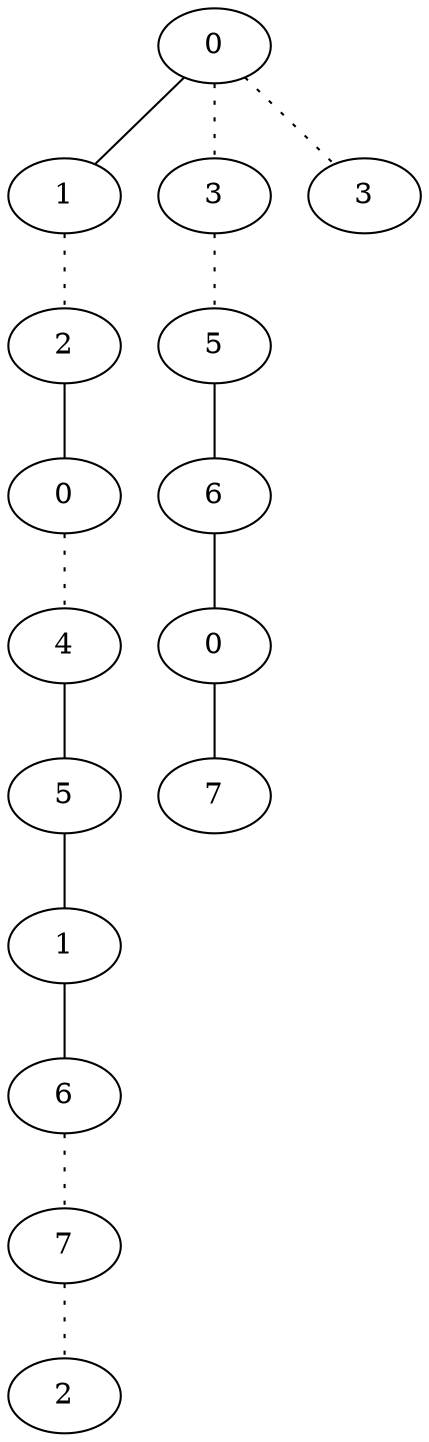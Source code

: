 graph {
a0[label=0];
a1[label=1];
a2[label=2];
a3[label=0];
a4[label=4];
a5[label=5];
a6[label=1];
a7[label=6];
a8[label=7];
a9[label=2];
a10[label=3];
a11[label=5];
a12[label=6];
a13[label=0];
a14[label=7];
a15[label=3];
a0 -- a1;
a0 -- a10 [style=dotted];
a0 -- a15 [style=dotted];
a1 -- a2 [style=dotted];
a2 -- a3;
a3 -- a4 [style=dotted];
a4 -- a5;
a5 -- a6;
a6 -- a7;
a7 -- a8 [style=dotted];
a8 -- a9 [style=dotted];
a10 -- a11 [style=dotted];
a11 -- a12;
a12 -- a13;
a13 -- a14;
}
